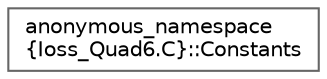 digraph "Graphical Class Hierarchy"
{
 // INTERACTIVE_SVG=YES
 // LATEX_PDF_SIZE
  bgcolor="transparent";
  edge [fontname=Helvetica,fontsize=10,labelfontname=Helvetica,labelfontsize=10];
  node [fontname=Helvetica,fontsize=10,shape=box,height=0.2,width=0.4];
  rankdir="LR";
  Node0 [id="Node000000",label="anonymous_namespace\l\{Ioss_Quad6.C\}::Constants",height=0.2,width=0.4,color="grey40", fillcolor="white", style="filled",URL="$structanonymous__namespace_02Ioss__Quad6_8C_03_1_1Constants.html",tooltip=" "];
}
